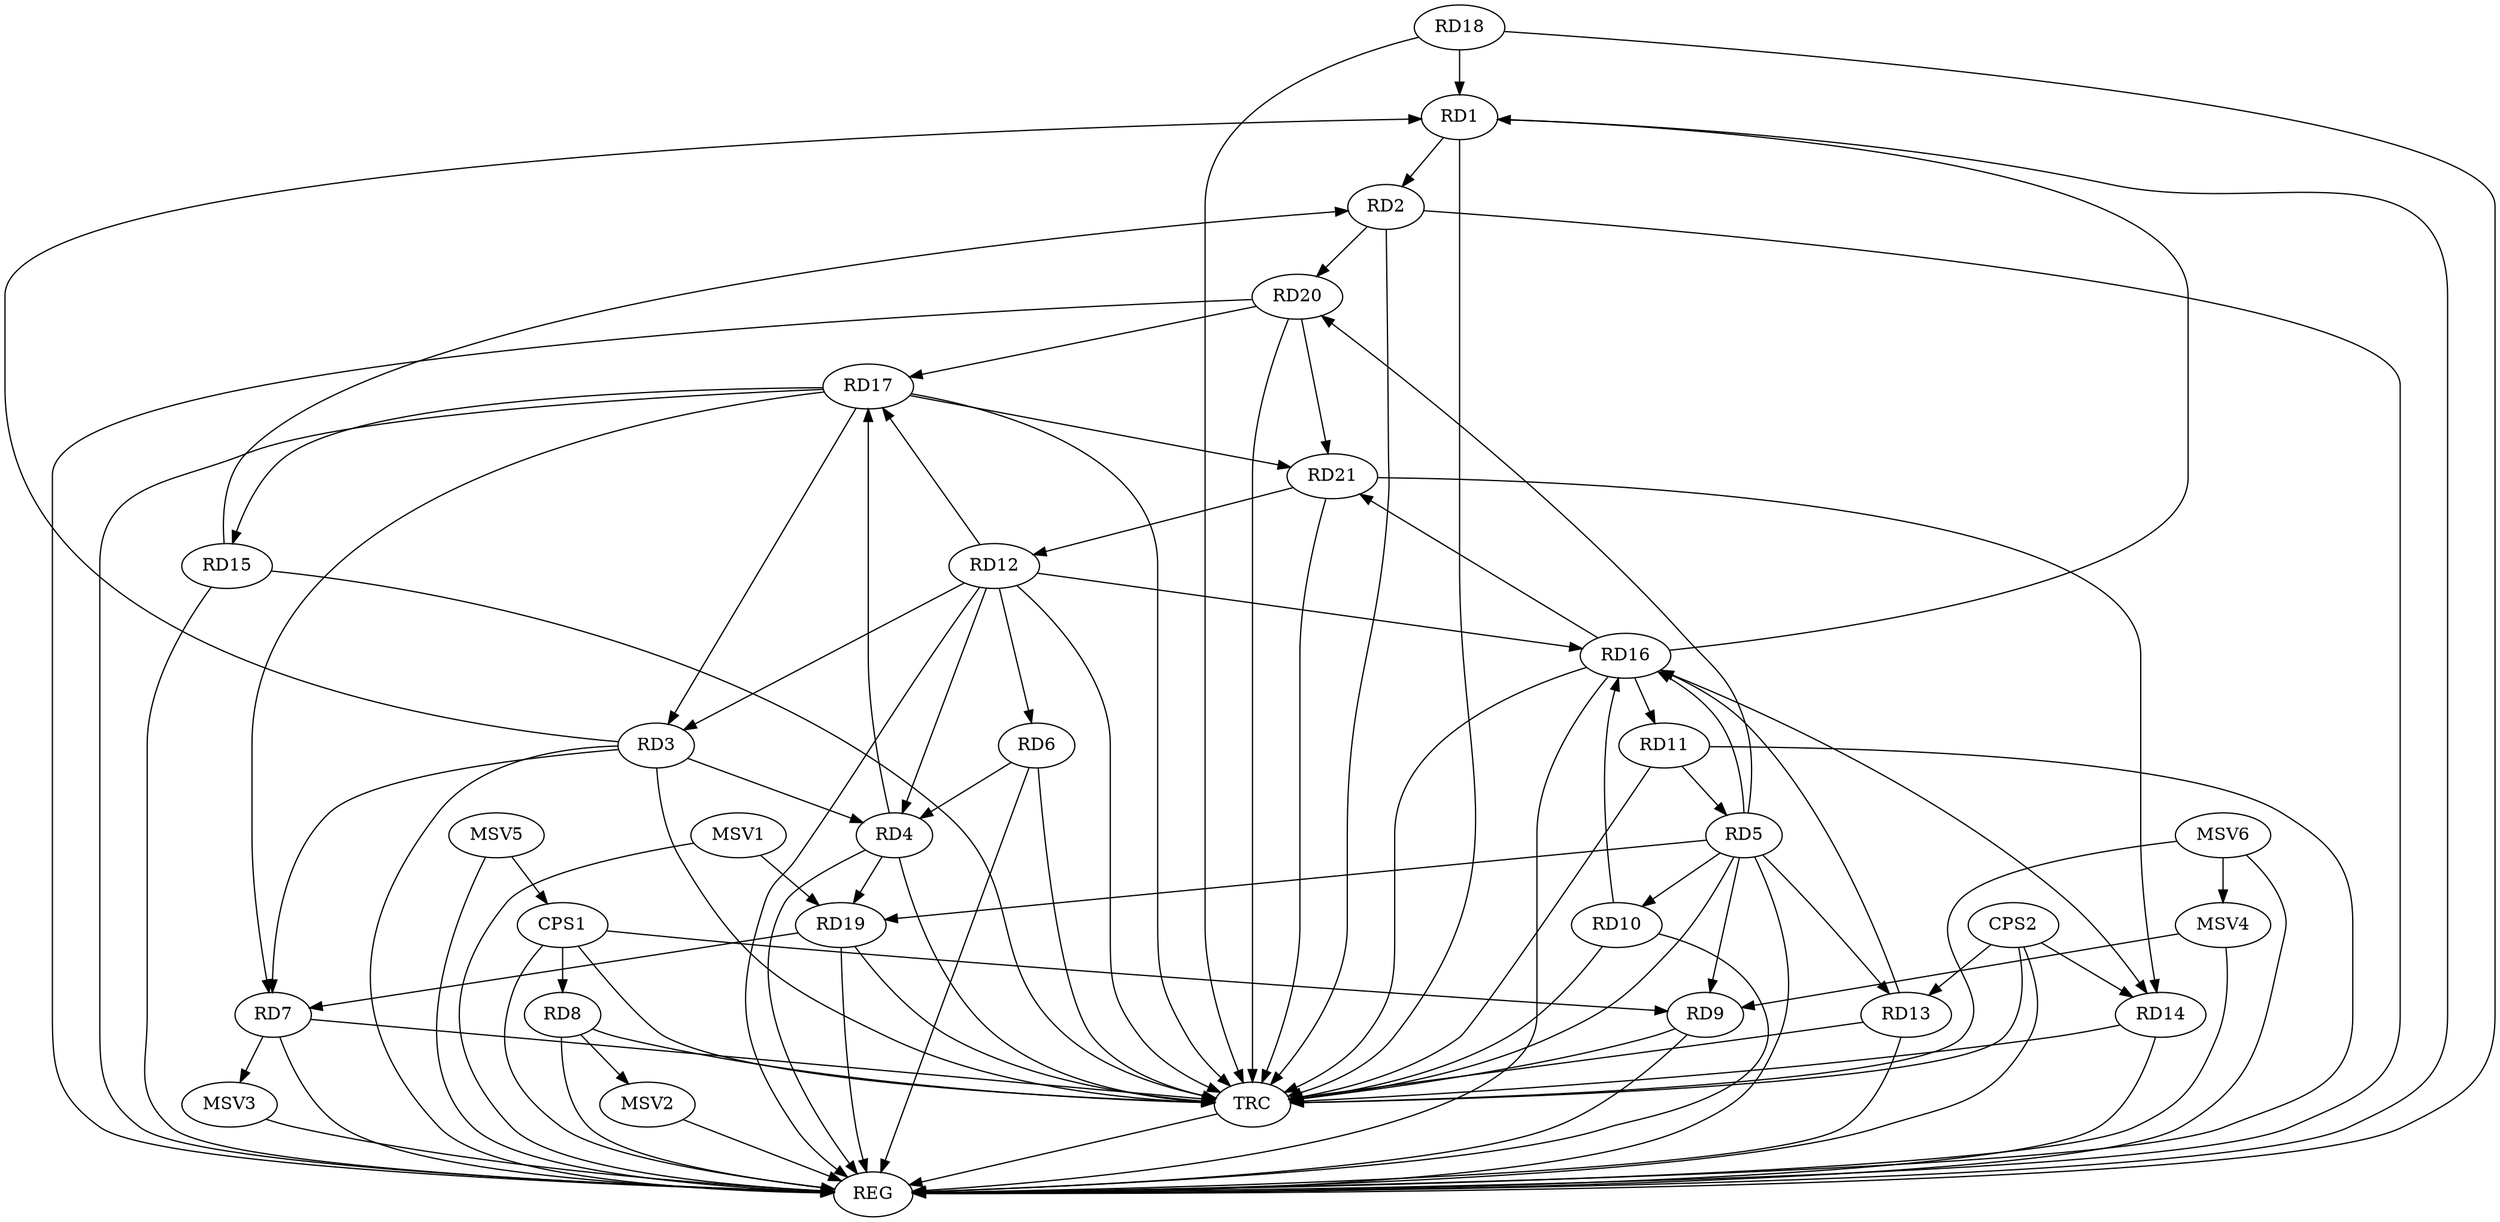 strict digraph G {
  RD1 [ label="RD1" ];
  RD2 [ label="RD2" ];
  RD3 [ label="RD3" ];
  RD4 [ label="RD4" ];
  RD5 [ label="RD5" ];
  RD6 [ label="RD6" ];
  RD7 [ label="RD7" ];
  RD8 [ label="RD8" ];
  RD9 [ label="RD9" ];
  RD10 [ label="RD10" ];
  RD11 [ label="RD11" ];
  RD12 [ label="RD12" ];
  RD13 [ label="RD13" ];
  RD14 [ label="RD14" ];
  RD15 [ label="RD15" ];
  RD16 [ label="RD16" ];
  RD17 [ label="RD17" ];
  RD18 [ label="RD18" ];
  RD19 [ label="RD19" ];
  RD20 [ label="RD20" ];
  RD21 [ label="RD21" ];
  CPS1 [ label="CPS1" ];
  CPS2 [ label="CPS2" ];
  REG [ label="REG" ];
  TRC [ label="TRC" ];
  MSV1 [ label="MSV1" ];
  MSV2 [ label="MSV2" ];
  MSV3 [ label="MSV3" ];
  MSV4 [ label="MSV4" ];
  MSV5 [ label="MSV5" ];
  MSV6 [ label="MSV6" ];
  RD1 -> RD2;
  RD3 -> RD1;
  RD16 -> RD1;
  RD18 -> RD1;
  RD15 -> RD2;
  RD2 -> RD20;
  RD3 -> RD4;
  RD3 -> RD7;
  RD12 -> RD3;
  RD17 -> RD3;
  RD6 -> RD4;
  RD12 -> RD4;
  RD4 -> RD17;
  RD4 -> RD19;
  RD5 -> RD9;
  RD5 -> RD10;
  RD11 -> RD5;
  RD5 -> RD13;
  RD5 -> RD16;
  RD5 -> RD20;
  RD12 -> RD6;
  RD17 -> RD7;
  RD19 -> RD7;
  RD10 -> RD16;
  RD16 -> RD11;
  RD12 -> RD16;
  RD12 -> RD17;
  RD21 -> RD12;
  RD13 -> RD16;
  RD16 -> RD14;
  RD21 -> RD14;
  RD17 -> RD15;
  RD16 -> RD21;
  RD20 -> RD17;
  RD17 -> RD21;
  RD20 -> RD21;
  CPS1 -> RD8;
  CPS1 -> RD9;
  CPS2 -> RD14;
  CPS2 -> RD13;
  RD1 -> REG;
  RD2 -> REG;
  RD3 -> REG;
  RD4 -> REG;
  RD5 -> REG;
  RD6 -> REG;
  RD7 -> REG;
  RD8 -> REG;
  RD9 -> REG;
  RD10 -> REG;
  RD11 -> REG;
  RD12 -> REG;
  RD13 -> REG;
  RD14 -> REG;
  RD15 -> REG;
  RD16 -> REG;
  RD17 -> REG;
  RD18 -> REG;
  RD19 -> REG;
  RD20 -> REG;
  CPS1 -> REG;
  CPS2 -> REG;
  RD1 -> TRC;
  RD2 -> TRC;
  RD3 -> TRC;
  RD4 -> TRC;
  RD5 -> TRC;
  RD6 -> TRC;
  RD7 -> TRC;
  RD8 -> TRC;
  RD9 -> TRC;
  RD10 -> TRC;
  RD11 -> TRC;
  RD12 -> TRC;
  RD13 -> TRC;
  RD14 -> TRC;
  RD15 -> TRC;
  RD16 -> TRC;
  RD17 -> TRC;
  RD18 -> TRC;
  RD19 -> TRC;
  RD20 -> TRC;
  RD21 -> TRC;
  CPS1 -> TRC;
  CPS2 -> TRC;
  TRC -> REG;
  RD5 -> RD19;
  MSV1 -> RD19;
  MSV1 -> REG;
  RD8 -> MSV2;
  MSV2 -> REG;
  RD7 -> MSV3;
  MSV3 -> REG;
  MSV4 -> RD9;
  MSV4 -> REG;
  MSV5 -> CPS1;
  MSV5 -> REG;
  MSV6 -> MSV4;
  MSV6 -> REG;
  MSV6 -> TRC;
}
